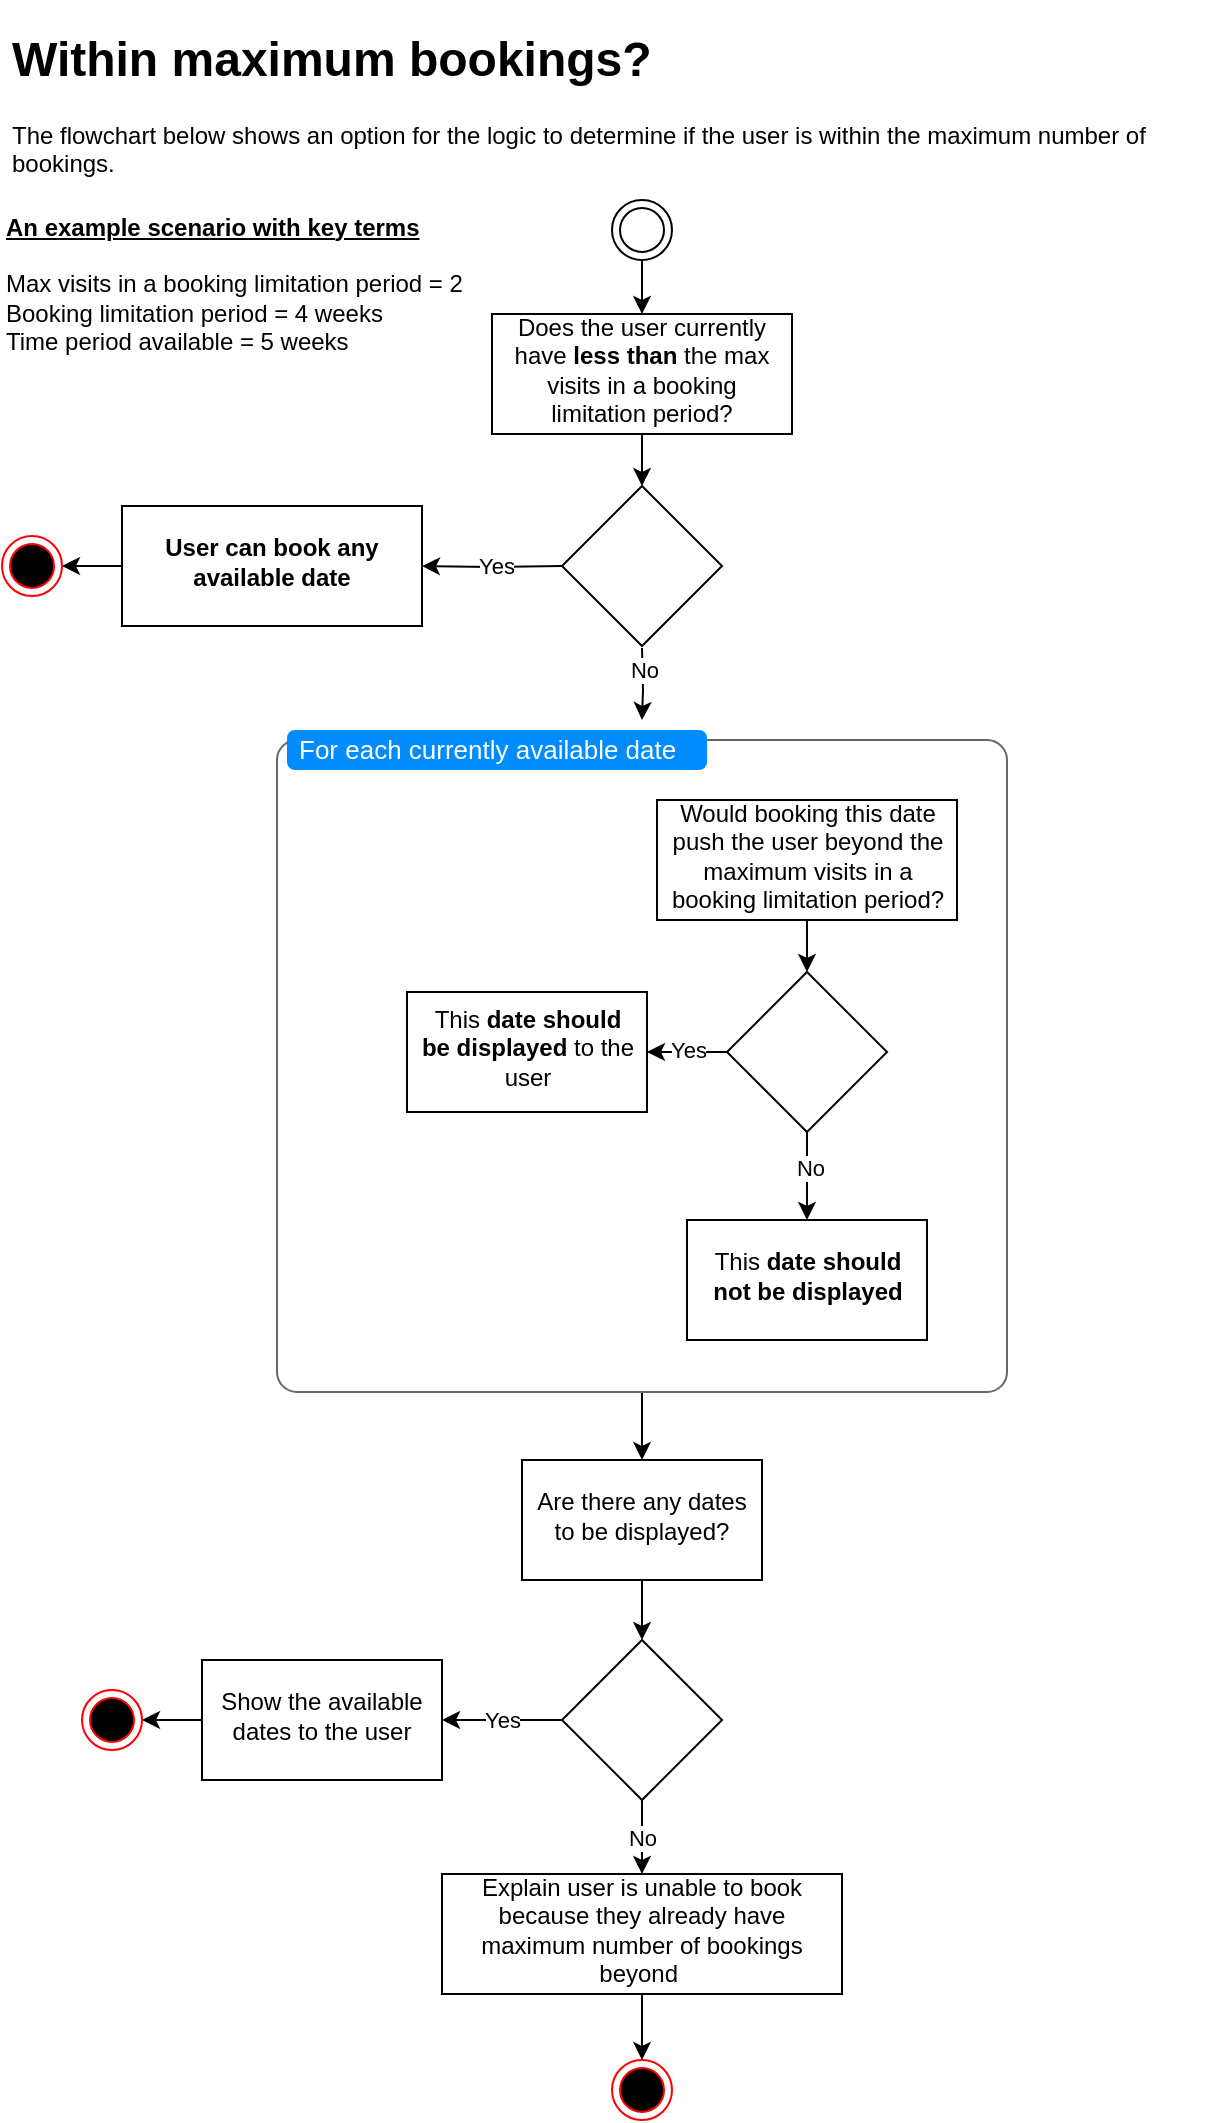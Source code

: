 <mxfile version="13.11.0" type="device"><diagram id="C5RBs43oDa-KdzZeNtuy" name="Page-1"><mxGraphModel dx="946" dy="623" grid="1" gridSize="10" guides="1" tooltips="1" connect="1" arrows="1" fold="1" page="1" pageScale="1" pageWidth="827" pageHeight="1169" math="0" shadow="0"><root><mxCell id="WIyWlLk6GJQsqaUBKTNV-0"/><mxCell id="WIyWlLk6GJQsqaUBKTNV-1" parent="WIyWlLk6GJQsqaUBKTNV-0"/><mxCell id="ZGagbYQPRtRSINEdZYjA-64" value="" style="edgeStyle=orthogonalEdgeStyle;rounded=0;orthogonalLoop=1;jettySize=auto;html=1;fontSize=11;" parent="WIyWlLk6GJQsqaUBKTNV-1" source="ZGagbYQPRtRSINEdZYjA-36" target="ZGagbYQPRtRSINEdZYjA-65" edge="1"><mxGeometry relative="1" as="geometry"><mxPoint x="287.5" y="760" as="targetPoint"/></mxGeometry></mxCell><mxCell id="ZGagbYQPRtRSINEdZYjA-36" value="" style="shape=mxgraph.mockup.containers.marginRect;rectMarginTop=10;strokeColor=#666666;strokeWidth=1;dashed=0;rounded=1;arcSize=5;recursiveResize=0;align=left;" parent="WIyWlLk6GJQsqaUBKTNV-1" vertex="1"><mxGeometry x="187.5" y="400" width="365" height="336" as="geometry"/></mxCell><mxCell id="ZGagbYQPRtRSINEdZYjA-37" value="For each currently available date" style="shape=rect;strokeColor=none;fillColor=#008cff;strokeWidth=1;dashed=0;rounded=1;arcSize=20;fontColor=#ffffff;fontSize=13;spacing=2;spacingTop=-2;align=left;autosize=1;spacingLeft=4;resizeWidth=0;resizeHeight=0;perimeter=none;" parent="ZGagbYQPRtRSINEdZYjA-36" vertex="1"><mxGeometry x="5" y="5" width="210" height="20" as="geometry"/></mxCell><mxCell id="ZGagbYQPRtRSINEdZYjA-43" value="" style="edgeStyle=orthogonalEdgeStyle;rounded=0;orthogonalLoop=1;jettySize=auto;html=1;fontSize=11;" parent="ZGagbYQPRtRSINEdZYjA-36" source="ZGagbYQPRtRSINEdZYjA-40" target="ZGagbYQPRtRSINEdZYjA-42" edge="1"><mxGeometry relative="1" as="geometry"/></mxCell><mxCell id="ZGagbYQPRtRSINEdZYjA-40" value="Would booking this date push the user beyond the maximum visits in a booking limitation period?" style="whiteSpace=wrap;html=1;shadow=0;strokeWidth=1;spacing=6;spacingTop=-4;" parent="ZGagbYQPRtRSINEdZYjA-36" vertex="1"><mxGeometry x="190" y="40" width="150" height="60" as="geometry"/></mxCell><mxCell id="ZGagbYQPRtRSINEdZYjA-45" value="" style="edgeStyle=orthogonalEdgeStyle;rounded=0;orthogonalLoop=1;jettySize=auto;html=1;fontSize=11;" parent="ZGagbYQPRtRSINEdZYjA-36" source="ZGagbYQPRtRSINEdZYjA-42" target="ZGagbYQPRtRSINEdZYjA-44" edge="1"><mxGeometry relative="1" as="geometry"/></mxCell><mxCell id="ZGagbYQPRtRSINEdZYjA-46" value="Yes" style="edgeLabel;html=1;align=center;verticalAlign=middle;resizable=0;points=[];fontSize=11;" parent="ZGagbYQPRtRSINEdZYjA-45" vertex="1" connectable="0"><mxGeometry x="0.009" y="-1" relative="1" as="geometry"><mxPoint as="offset"/></mxGeometry></mxCell><mxCell id="ZGagbYQPRtRSINEdZYjA-42" value="" style="rhombus;whiteSpace=wrap;html=1;shadow=0;strokeWidth=1;spacing=6;spacingTop=-4;" parent="ZGagbYQPRtRSINEdZYjA-36" vertex="1"><mxGeometry x="225" y="126" width="80" height="80" as="geometry"/></mxCell><mxCell id="ZGagbYQPRtRSINEdZYjA-44" value="This &lt;b&gt;date should be displayed &lt;/b&gt;to the user" style="whiteSpace=wrap;html=1;shadow=0;strokeWidth=1;spacing=6;spacingTop=-4;" parent="ZGagbYQPRtRSINEdZYjA-36" vertex="1"><mxGeometry x="65" y="136" width="120" height="60" as="geometry"/></mxCell><mxCell id="ZGagbYQPRtRSINEdZYjA-48" value="This &lt;b&gt;date should not be displayed&lt;/b&gt;" style="whiteSpace=wrap;html=1;shadow=0;strokeWidth=1;spacing=6;spacingTop=-4;" parent="ZGagbYQPRtRSINEdZYjA-36" vertex="1"><mxGeometry x="205" y="250" width="120" height="60" as="geometry"/></mxCell><mxCell id="ZGagbYQPRtRSINEdZYjA-49" value="" style="edgeStyle=orthogonalEdgeStyle;rounded=0;orthogonalLoop=1;jettySize=auto;html=1;fontSize=11;" parent="ZGagbYQPRtRSINEdZYjA-36" source="ZGagbYQPRtRSINEdZYjA-42" target="ZGagbYQPRtRSINEdZYjA-48" edge="1"><mxGeometry relative="1" as="geometry"/></mxCell><mxCell id="ZGagbYQPRtRSINEdZYjA-50" value="No" style="edgeLabel;html=1;align=center;verticalAlign=middle;resizable=0;points=[];fontSize=11;" parent="ZGagbYQPRtRSINEdZYjA-49" vertex="1" connectable="0"><mxGeometry x="-0.2" y="1" relative="1" as="geometry"><mxPoint as="offset"/></mxGeometry></mxCell><mxCell id="ZGagbYQPRtRSINEdZYjA-3" value="" style="edgeStyle=orthogonalEdgeStyle;rounded=0;orthogonalLoop=1;jettySize=auto;html=1;" parent="WIyWlLk6GJQsqaUBKTNV-1" target="ZGagbYQPRtRSINEdZYjA-2" edge="1"><mxGeometry relative="1" as="geometry"><mxPoint x="330" y="323" as="sourcePoint"/></mxGeometry></mxCell><mxCell id="ZGagbYQPRtRSINEdZYjA-4" value="Yes" style="edgeLabel;html=1;align=center;verticalAlign=middle;resizable=0;points=[];" parent="ZGagbYQPRtRSINEdZYjA-3" vertex="1" connectable="0"><mxGeometry x="-0.057" y="-1" relative="1" as="geometry"><mxPoint as="offset"/></mxGeometry></mxCell><mxCell id="ZGagbYQPRtRSINEdZYjA-39" value="" style="edgeStyle=orthogonalEdgeStyle;rounded=0;orthogonalLoop=1;jettySize=auto;html=1;fontSize=13;" parent="WIyWlLk6GJQsqaUBKTNV-1" target="ZGagbYQPRtRSINEdZYjA-36" edge="1"><mxGeometry relative="1" as="geometry"><mxPoint x="370" y="364" as="sourcePoint"/></mxGeometry></mxCell><mxCell id="ZGagbYQPRtRSINEdZYjA-41" value="No" style="edgeLabel;html=1;align=center;verticalAlign=middle;resizable=0;points=[];fontSize=11;" parent="ZGagbYQPRtRSINEdZYjA-39" vertex="1" connectable="0"><mxGeometry x="-0.443" y="1" relative="1" as="geometry"><mxPoint y="1" as="offset"/></mxGeometry></mxCell><mxCell id="ZGagbYQPRtRSINEdZYjA-75" value="" style="edgeStyle=orthogonalEdgeStyle;rounded=0;orthogonalLoop=1;jettySize=auto;html=1;fontSize=11;" parent="WIyWlLk6GJQsqaUBKTNV-1" source="ZGagbYQPRtRSINEdZYjA-2" target="ZGagbYQPRtRSINEdZYjA-74" edge="1"><mxGeometry relative="1" as="geometry"/></mxCell><mxCell id="ZGagbYQPRtRSINEdZYjA-2" value="&lt;b&gt;User can book any available date&lt;/b&gt;" style="whiteSpace=wrap;html=1;shadow=0;strokeWidth=1;spacing=6;spacingTop=-4;" parent="WIyWlLk6GJQsqaUBKTNV-1" vertex="1"><mxGeometry x="110" y="293" width="150" height="60" as="geometry"/></mxCell><mxCell id="ZGagbYQPRtRSINEdZYjA-7" value="&lt;b&gt;&lt;u&gt;An example scenario with key terms&lt;br&gt;&lt;/u&gt;&lt;/b&gt;&lt;br&gt;Max visits in a booking limitation period = 2&lt;br&gt;Booking limitation period = 4 weeks&lt;br&gt;Time period available = 5 weeks" style="text;html=1;strokeColor=none;fillColor=none;align=left;verticalAlign=middle;whiteSpace=wrap;rounded=0;" parent="WIyWlLk6GJQsqaUBKTNV-1" vertex="1"><mxGeometry x="50" y="140" width="250" height="83" as="geometry"/></mxCell><mxCell id="ZGagbYQPRtRSINEdZYjA-16" value="&lt;h1&gt;Within maximum bookings?&lt;/h1&gt;&lt;p&gt;The flowchart below shows an option for the logic to determine if the user is within the maximum number of bookings.&amp;nbsp;&lt;/p&gt;" style="text;html=1;strokeColor=none;fillColor=none;spacing=5;spacingTop=-20;whiteSpace=wrap;overflow=hidden;rounded=0;align=left;" parent="WIyWlLk6GJQsqaUBKTNV-1" vertex="1"><mxGeometry x="50" y="50" width="610" height="90" as="geometry"/></mxCell><mxCell id="ZGagbYQPRtRSINEdZYjA-69" value="" style="edgeStyle=orthogonalEdgeStyle;rounded=0;orthogonalLoop=1;jettySize=auto;html=1;fontSize=11;" parent="WIyWlLk6GJQsqaUBKTNV-1" source="ZGagbYQPRtRSINEdZYjA-17" target="ZGagbYQPRtRSINEdZYjA-68" edge="1"><mxGeometry relative="1" as="geometry"/></mxCell><mxCell id="ZGagbYQPRtRSINEdZYjA-17" value="Does the user currently have &lt;b&gt;less than &lt;/b&gt;the max visits in a booking limitation period?" style="whiteSpace=wrap;html=1;shadow=0;strokeWidth=1;spacing=6;spacingTop=-4;" parent="WIyWlLk6GJQsqaUBKTNV-1" vertex="1"><mxGeometry x="295" y="197" width="150" height="60" as="geometry"/></mxCell><mxCell id="ZGagbYQPRtRSINEdZYjA-67" value="" style="edgeStyle=orthogonalEdgeStyle;rounded=0;orthogonalLoop=1;jettySize=auto;html=1;fontSize=11;" parent="WIyWlLk6GJQsqaUBKTNV-1" source="ZGagbYQPRtRSINEdZYjA-65" target="ZGagbYQPRtRSINEdZYjA-66" edge="1"><mxGeometry relative="1" as="geometry"/></mxCell><mxCell id="ZGagbYQPRtRSINEdZYjA-65" value="Are there any dates to be displayed?" style="whiteSpace=wrap;html=1;shadow=0;strokeWidth=1;spacing=6;spacingTop=-4;" parent="WIyWlLk6GJQsqaUBKTNV-1" vertex="1"><mxGeometry x="310" y="770" width="120" height="60" as="geometry"/></mxCell><mxCell id="ZGagbYQPRtRSINEdZYjA-71" value="Yes" style="edgeStyle=orthogonalEdgeStyle;rounded=0;orthogonalLoop=1;jettySize=auto;html=1;fontSize=11;" parent="WIyWlLk6GJQsqaUBKTNV-1" source="ZGagbYQPRtRSINEdZYjA-66" target="ZGagbYQPRtRSINEdZYjA-70" edge="1"><mxGeometry relative="1" as="geometry"/></mxCell><mxCell id="ZGagbYQPRtRSINEdZYjA-73" value="No" style="edgeStyle=orthogonalEdgeStyle;rounded=0;orthogonalLoop=1;jettySize=auto;html=1;fontSize=11;" parent="WIyWlLk6GJQsqaUBKTNV-1" source="ZGagbYQPRtRSINEdZYjA-66" target="ZGagbYQPRtRSINEdZYjA-72" edge="1"><mxGeometry relative="1" as="geometry"/></mxCell><mxCell id="ZGagbYQPRtRSINEdZYjA-66" value="" style="rhombus;whiteSpace=wrap;html=1;shadow=0;strokeWidth=1;spacing=6;spacingTop=-4;" parent="WIyWlLk6GJQsqaUBKTNV-1" vertex="1"><mxGeometry x="330" y="860" width="80" height="80" as="geometry"/></mxCell><mxCell id="ZGagbYQPRtRSINEdZYjA-68" value="" style="rhombus;whiteSpace=wrap;html=1;shadow=0;strokeWidth=1;spacing=6;spacingTop=-4;" parent="WIyWlLk6GJQsqaUBKTNV-1" vertex="1"><mxGeometry x="330" y="283" width="80" height="80" as="geometry"/></mxCell><mxCell id="ZGagbYQPRtRSINEdZYjA-78" value="" style="edgeStyle=orthogonalEdgeStyle;rounded=0;orthogonalLoop=1;jettySize=auto;html=1;fontSize=11;" parent="WIyWlLk6GJQsqaUBKTNV-1" source="ZGagbYQPRtRSINEdZYjA-70" target="ZGagbYQPRtRSINEdZYjA-76" edge="1"><mxGeometry relative="1" as="geometry"/></mxCell><mxCell id="ZGagbYQPRtRSINEdZYjA-70" value="Show the available dates to the user" style="whiteSpace=wrap;html=1;shadow=0;strokeWidth=1;spacing=6;spacingTop=-4;" parent="WIyWlLk6GJQsqaUBKTNV-1" vertex="1"><mxGeometry x="150" y="870" width="120" height="60" as="geometry"/></mxCell><mxCell id="ZGagbYQPRtRSINEdZYjA-80" value="" style="edgeStyle=orthogonalEdgeStyle;rounded=0;orthogonalLoop=1;jettySize=auto;html=1;fontSize=11;" parent="WIyWlLk6GJQsqaUBKTNV-1" source="ZGagbYQPRtRSINEdZYjA-72" target="ZGagbYQPRtRSINEdZYjA-79" edge="1"><mxGeometry relative="1" as="geometry"/></mxCell><mxCell id="ZGagbYQPRtRSINEdZYjA-72" value="Explain user is unable to book because they already have maximum number of bookings beyond&amp;nbsp;" style="whiteSpace=wrap;html=1;shadow=0;strokeWidth=1;spacing=6;spacingTop=-4;" parent="WIyWlLk6GJQsqaUBKTNV-1" vertex="1"><mxGeometry x="270" y="977" width="200" height="60" as="geometry"/></mxCell><mxCell id="ZGagbYQPRtRSINEdZYjA-74" value="" style="ellipse;html=1;shape=endState;fillColor=#000000;strokeColor=#ff0000;fontSize=11;align=left;" parent="WIyWlLk6GJQsqaUBKTNV-1" vertex="1"><mxGeometry x="50" y="308" width="30" height="30" as="geometry"/></mxCell><mxCell id="ZGagbYQPRtRSINEdZYjA-76" value="" style="ellipse;html=1;shape=endState;fillColor=#000000;strokeColor=#ff0000;fontSize=11;align=left;" parent="WIyWlLk6GJQsqaUBKTNV-1" vertex="1"><mxGeometry x="90" y="885" width="30" height="30" as="geometry"/></mxCell><mxCell id="ZGagbYQPRtRSINEdZYjA-79" value="" style="ellipse;html=1;shape=endState;fillColor=#000000;strokeColor=#ff0000;fontSize=11;align=left;" parent="WIyWlLk6GJQsqaUBKTNV-1" vertex="1"><mxGeometry x="355" y="1070" width="30" height="30" as="geometry"/></mxCell><mxCell id="ZGagbYQPRtRSINEdZYjA-82" value="" style="edgeStyle=orthogonalEdgeStyle;rounded=0;orthogonalLoop=1;jettySize=auto;html=1;fontSize=11;entryX=0.5;entryY=0;entryDx=0;entryDy=0;" parent="WIyWlLk6GJQsqaUBKTNV-1" source="ZGagbYQPRtRSINEdZYjA-81" target="ZGagbYQPRtRSINEdZYjA-17" edge="1"><mxGeometry relative="1" as="geometry"><mxPoint x="370" y="200" as="targetPoint"/></mxGeometry></mxCell><mxCell id="ZGagbYQPRtRSINEdZYjA-81" value="" style="ellipse;html=1;shape=endState;fontSize=11;align=left;fillColor=none;" parent="WIyWlLk6GJQsqaUBKTNV-1" vertex="1"><mxGeometry x="355" y="140" width="30" height="30" as="geometry"/></mxCell></root></mxGraphModel></diagram></mxfile>